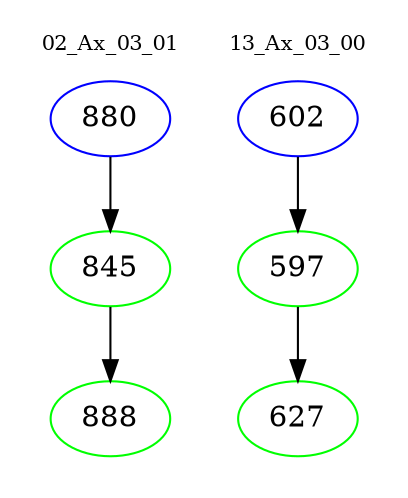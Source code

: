digraph{
subgraph cluster_0 {
color = white
label = "02_Ax_03_01";
fontsize=10;
T0_880 [label="880", color="blue"]
T0_880 -> T0_845 [color="black"]
T0_845 [label="845", color="green"]
T0_845 -> T0_888 [color="black"]
T0_888 [label="888", color="green"]
}
subgraph cluster_1 {
color = white
label = "13_Ax_03_00";
fontsize=10;
T1_602 [label="602", color="blue"]
T1_602 -> T1_597 [color="black"]
T1_597 [label="597", color="green"]
T1_597 -> T1_627 [color="black"]
T1_627 [label="627", color="green"]
}
}
